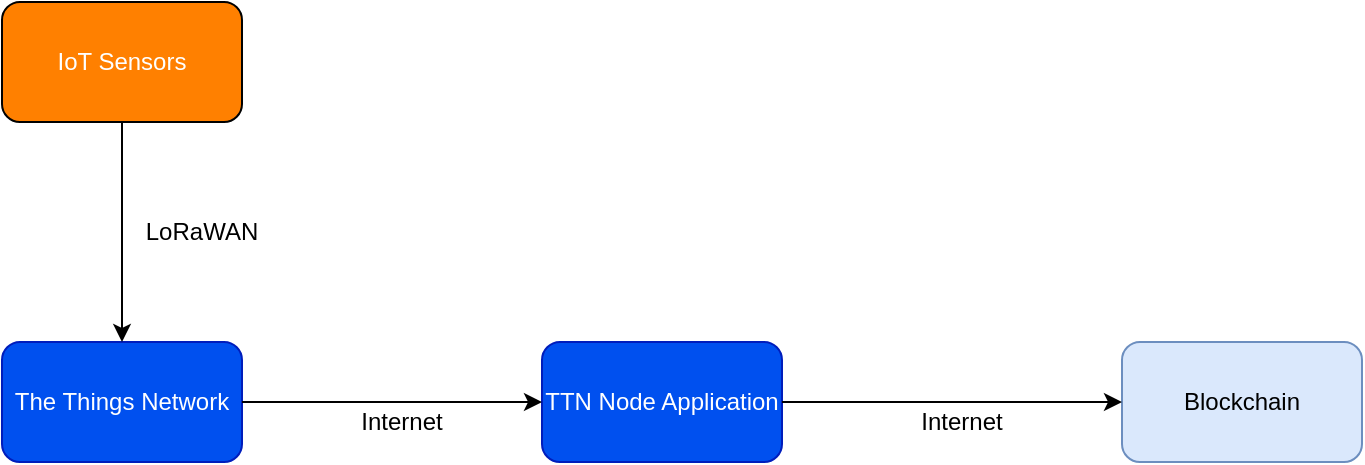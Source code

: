 <mxfile version="12.0.2" type="device" pages="1"><diagram id="glnHMBBNI4QQwmfJiIVi" name="Page-1"><mxGraphModel dx="1426" dy="754" grid="1" gridSize="10" guides="1" tooltips="1" connect="1" arrows="1" fold="1" page="1" pageScale="1" pageWidth="827" pageHeight="1169" math="0" shadow="0"><root><mxCell id="0"/><mxCell id="1" parent="0"/><mxCell id="0KQUOZw0-gLyGxC8dJB0-2" value="&lt;font color=&quot;#ffffff&quot;&gt;IoT Sensors&lt;/font&gt;" style="rounded=1;whiteSpace=wrap;html=1;fillColor=#FF8000;" vertex="1" parent="1"><mxGeometry x="60" y="40" width="120" height="60" as="geometry"/></mxCell><mxCell id="0KQUOZw0-gLyGxC8dJB0-3" value="&lt;font color=&quot;#ffffff&quot;&gt;The Things Network&lt;/font&gt;" style="rounded=1;whiteSpace=wrap;html=1;fillColor=#0050ef;strokeColor=#001DBC;fontColor=#ffffff;" vertex="1" parent="1"><mxGeometry x="60" y="210" width="120" height="60" as="geometry"/></mxCell><mxCell id="0KQUOZw0-gLyGxC8dJB0-5" value="Blockchain" style="rounded=1;whiteSpace=wrap;html=1;fillColor=#dae8fc;strokeColor=#6c8ebf;" vertex="1" parent="1"><mxGeometry x="620" y="210" width="120" height="60" as="geometry"/></mxCell><mxCell id="0KQUOZw0-gLyGxC8dJB0-6" value="&lt;font color=&quot;#ffffff&quot;&gt;TTN Node Application&lt;/font&gt;" style="rounded=1;whiteSpace=wrap;html=1;fillColor=#0050ef;strokeColor=#001DBC;fontColor=#ffffff;" vertex="1" parent="1"><mxGeometry x="330" y="210" width="120" height="60" as="geometry"/></mxCell><mxCell id="0KQUOZw0-gLyGxC8dJB0-7" value="" style="endArrow=classic;html=1;" edge="1" parent="1" source="0KQUOZw0-gLyGxC8dJB0-2" target="0KQUOZw0-gLyGxC8dJB0-3"><mxGeometry width="50" height="50" relative="1" as="geometry"><mxPoint x="60" y="350" as="sourcePoint"/><mxPoint x="110" y="300" as="targetPoint"/></mxGeometry></mxCell><mxCell id="0KQUOZw0-gLyGxC8dJB0-13" value="LoRaWAN" style="text;html=1;strokeColor=none;fillColor=none;align=center;verticalAlign=middle;whiteSpace=wrap;rounded=0;" vertex="1" parent="1"><mxGeometry x="140" y="145" width="40" height="20" as="geometry"/></mxCell><mxCell id="0KQUOZw0-gLyGxC8dJB0-14" value="Internet" style="text;html=1;strokeColor=none;fillColor=none;align=center;verticalAlign=middle;whiteSpace=wrap;rounded=0;" vertex="1" parent="1"><mxGeometry x="240" y="240" width="40" height="20" as="geometry"/></mxCell><mxCell id="0KQUOZw0-gLyGxC8dJB0-15" value="Internet" style="text;html=1;strokeColor=none;fillColor=none;align=center;verticalAlign=middle;whiteSpace=wrap;rounded=0;" vertex="1" parent="1"><mxGeometry x="520" y="240" width="40" height="20" as="geometry"/></mxCell><mxCell id="0KQUOZw0-gLyGxC8dJB0-16" value="" style="endArrow=classic;html=1;entryX=0;entryY=0.5;entryDx=0;entryDy=0;" edge="1" parent="1" source="0KQUOZw0-gLyGxC8dJB0-3" target="0KQUOZw0-gLyGxC8dJB0-6"><mxGeometry width="50" height="50" relative="1" as="geometry"><mxPoint x="60" y="340" as="sourcePoint"/><mxPoint x="110" y="290" as="targetPoint"/></mxGeometry></mxCell><mxCell id="0KQUOZw0-gLyGxC8dJB0-17" value="" style="endArrow=classic;html=1;" edge="1" parent="1" source="0KQUOZw0-gLyGxC8dJB0-6" target="0KQUOZw0-gLyGxC8dJB0-5"><mxGeometry width="50" height="50" relative="1" as="geometry"><mxPoint x="530" y="310" as="sourcePoint"/><mxPoint x="580" y="260" as="targetPoint"/></mxGeometry></mxCell></root></mxGraphModel></diagram></mxfile>